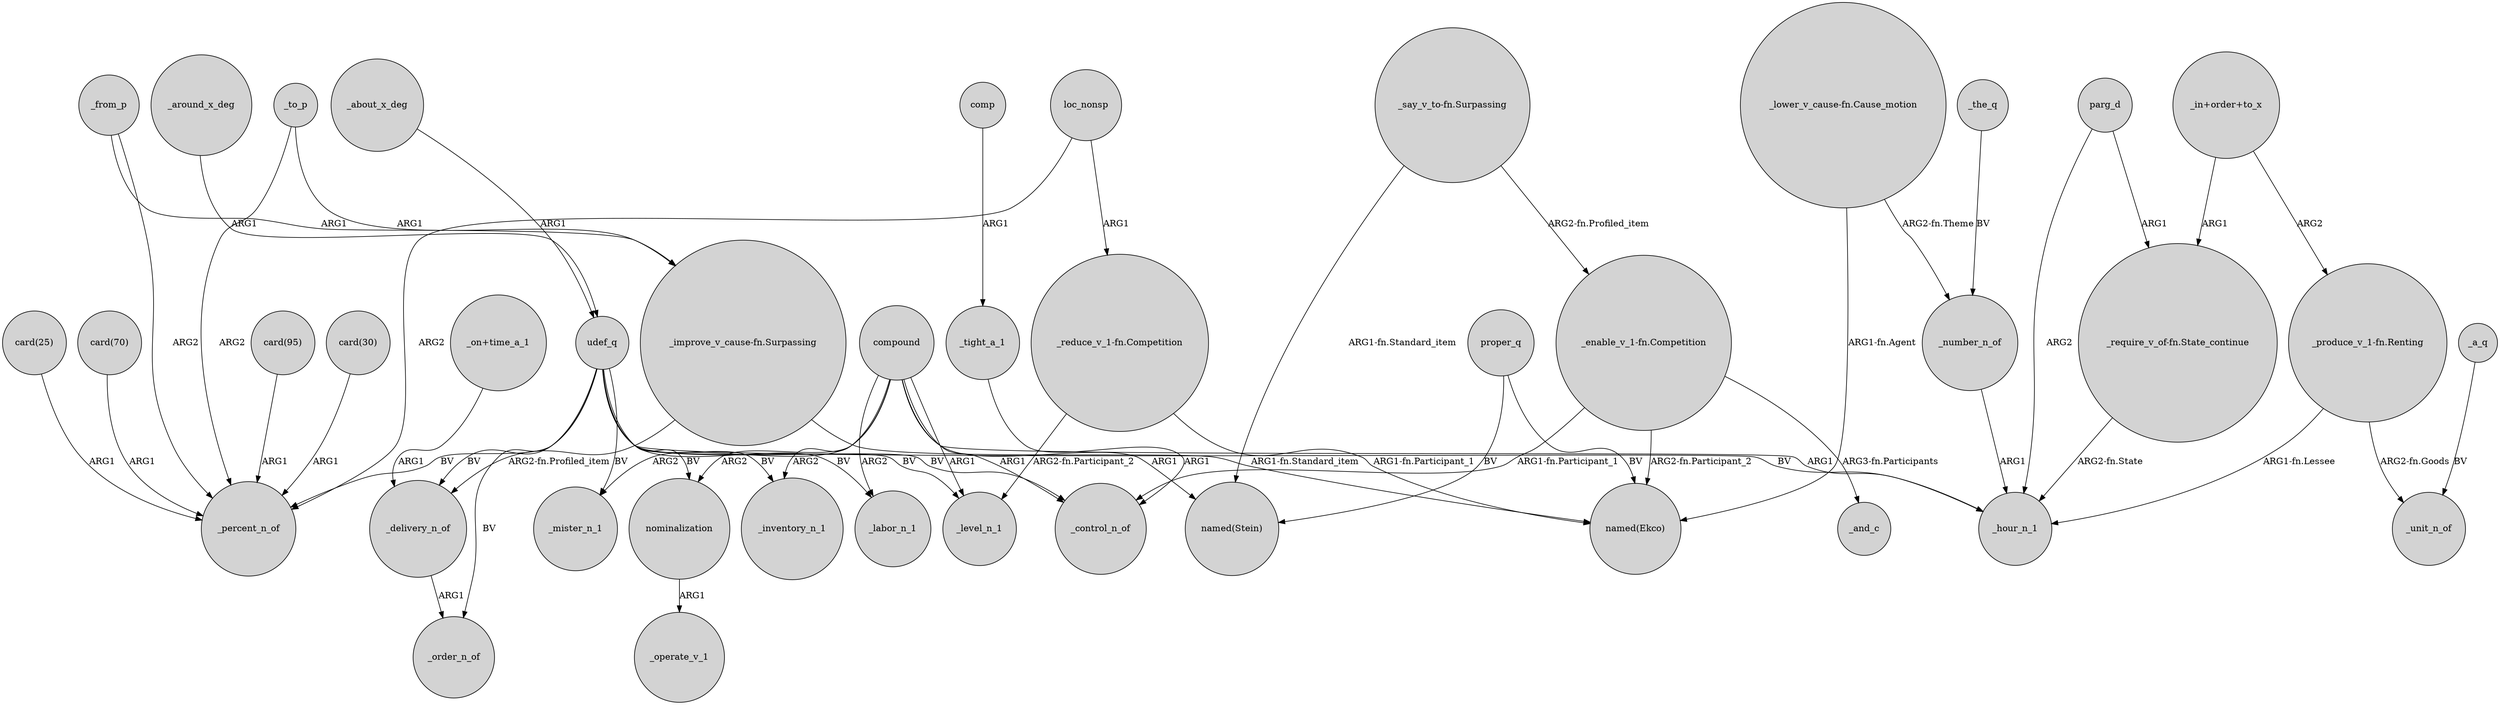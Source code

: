 digraph {
	node [shape=circle style=filled]
	"_require_v_of-fn.State_continue" -> _hour_n_1 [label="ARG2-fn.State"]
	compound -> _level_n_1 [label=ARG1]
	loc_nonsp -> "_reduce_v_1-fn.Competition" [label=ARG1]
	"card(70)" -> _percent_n_of [label=ARG1]
	compound -> _mister_n_1 [label=ARG2]
	udef_q -> _inventory_n_1 [label=BV]
	udef_q -> _control_n_of [label=BV]
	"_improve_v_cause-fn.Surpassing" -> "named(Ekco)" [label="ARG1-fn.Standard_item"]
	_around_x_deg -> udef_q [label=ARG1]
	"_produce_v_1-fn.Renting" -> _hour_n_1 [label="ARG1-fn.Lessee"]
	_the_q -> _number_n_of [label=BV]
	"_lower_v_cause-fn.Cause_motion" -> "named(Ekco)" [label="ARG1-fn.Agent"]
	"_enable_v_1-fn.Competition" -> "named(Ekco)" [label="ARG2-fn.Participant_2"]
	compound -> _hour_n_1 [label=ARG1]
	loc_nonsp -> _percent_n_of [label=ARG2]
	udef_q -> nominalization [label=BV]
	"card(25)" -> _percent_n_of [label=ARG1]
	nominalization -> _operate_v_1 [label=ARG1]
	_tight_a_1 -> _control_n_of [label=ARG1]
	udef_q -> _order_n_of [label=BV]
	"_say_v_to-fn.Surpassing" -> "_enable_v_1-fn.Competition" [label="ARG2-fn.Profiled_item"]
	"_enable_v_1-fn.Competition" -> _control_n_of [label="ARG1-fn.Participant_1"]
	_delivery_n_of -> _order_n_of [label=ARG1]
	parg_d -> "_require_v_of-fn.State_continue" [label=ARG1]
	_to_p -> _percent_n_of [label=ARG2]
	"_reduce_v_1-fn.Competition" -> _level_n_1 [label="ARG2-fn.Participant_2"]
	udef_q -> _mister_n_1 [label=BV]
	"card(95)" -> _percent_n_of [label=ARG1]
	parg_d -> _hour_n_1 [label=ARG2]
	_number_n_of -> _hour_n_1 [label=ARG1]
	compound -> nominalization [label=ARG2]
	_about_x_deg -> udef_q [label=ARG1]
	"_say_v_to-fn.Surpassing" -> "named(Stein)" [label="ARG1-fn.Standard_item"]
	"_lower_v_cause-fn.Cause_motion" -> _number_n_of [label="ARG2-fn.Theme"]
	"_in+order+to_x" -> "_require_v_of-fn.State_continue" [label=ARG1]
	"_in+order+to_x" -> "_produce_v_1-fn.Renting" [label=ARG2]
	"_improve_v_cause-fn.Surpassing" -> _delivery_n_of [label="ARG2-fn.Profiled_item"]
	"_on+time_a_1" -> _delivery_n_of [label=ARG1]
	"_produce_v_1-fn.Renting" -> _unit_n_of [label="ARG2-fn.Goods"]
	udef_q -> _percent_n_of [label=BV]
	udef_q -> _level_n_1 [label=BV]
	proper_q -> "named(Ekco)" [label=BV]
	"card(30)" -> _percent_n_of [label=ARG1]
	"_enable_v_1-fn.Competition" -> _and_c [label="ARG3-fn.Participants"]
	proper_q -> "named(Stein)" [label=BV]
	compound -> "named(Stein)" [label=ARG1]
	compound -> _control_n_of [label=ARG1]
	comp -> _tight_a_1 [label=ARG1]
	compound -> _labor_n_1 [label=ARG2]
	_from_p -> "_improve_v_cause-fn.Surpassing" [label=ARG1]
	udef_q -> _hour_n_1 [label=BV]
	_from_p -> _percent_n_of [label=ARG2]
	udef_q -> _labor_n_1 [label=BV]
	udef_q -> _delivery_n_of [label=BV]
	_to_p -> "_improve_v_cause-fn.Surpassing" [label=ARG1]
	_a_q -> _unit_n_of [label=BV]
	"_reduce_v_1-fn.Competition" -> "named(Ekco)" [label="ARG1-fn.Participant_1"]
	compound -> _inventory_n_1 [label=ARG2]
}
